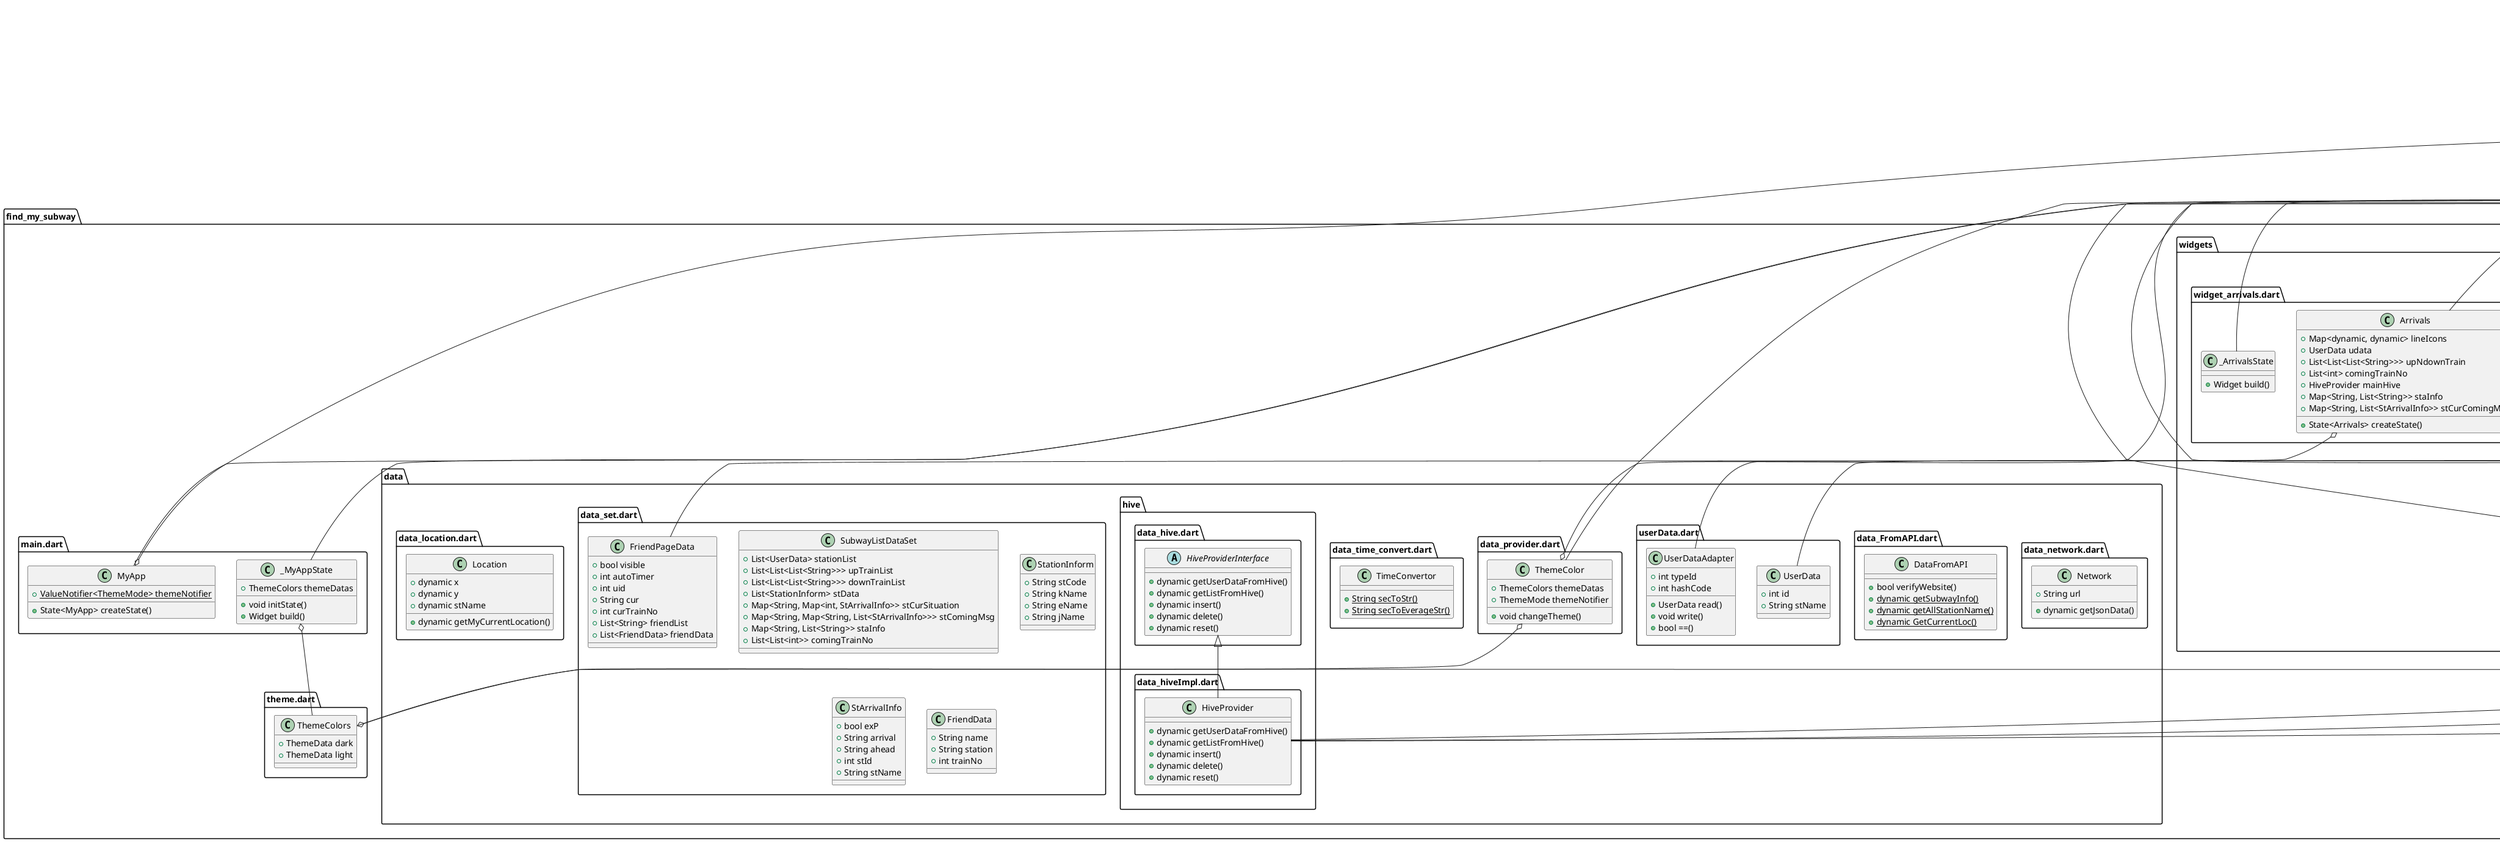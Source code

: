 @startuml
set namespaceSeparator ::

class "find_my_subway::home_screen_navi.dart::HomeScr" {
  +State<HomeScr> createState()
}

"flutter::src::widgets::framework.dart::StatefulWidget" <|-- "find_my_subway::home_screen_navi.dart::HomeScr"

class "find_my_subway::home_screen_navi.dart::_HomeScrState" {
  -int _curPage
  -List<Widget> _widgetPages
  -void _onTapPageChange()
  +Widget build()
}

"flutter::src::widgets::framework.dart::State" <|-- "find_my_subway::home_screen_navi.dart::_HomeScrState"

class "find_my_subway::firebase_options.dart::DefaultFirebaseOptions" {
  {static} +FirebaseOptions web
  {static} +FirebaseOptions android
  {static} +FirebaseOptions ios
  {static} +FirebaseOptions currentPlatform
}

"find_my_subway::firebase_options.dart::DefaultFirebaseOptions" o-- "firebase_core_platform_interface::firebase_core_platform_interface.dart::FirebaseOptions"

class "find_my_subway::main.dart::MyApp" {
  {static} +ValueNotifier<ThemeMode> themeNotifier
  +State<MyApp> createState()
}

"find_my_subway::main.dart::MyApp" o-- "flutter::src::foundation::change_notifier.dart::ValueNotifier<ThemeMode>"
"flutter::src::widgets::framework.dart::StatefulWidget" <|-- "find_my_subway::main.dart::MyApp"

class "find_my_subway::main.dart::_MyAppState" {
  +ThemeColors themeDatas
  +void initState()
  +Widget build()
}

"find_my_subway::main.dart::_MyAppState" o-- "find_my_subway::theme.dart::ThemeColors"
"flutter::src::widgets::framework.dart::State" <|-- "find_my_subway::main.dart::_MyAppState"

class "find_my_subway::data::data_network.dart::Network" {
  +String url
  +dynamic getJsonData()
}

class "find_my_subway::data::data_FromAPI.dart::DataFromAPI" {
  +bool verifyWebsite()
  {static} +dynamic getSubwayInfo()
  {static} +dynamic getAllStationName()
  {static} +dynamic GetCurrentLoc()
}

class "find_my_subway::data::data_provider.dart::ThemeColor" {
  +ThemeColors themeDatas
  +ThemeMode themeNotifier
  +void changeTheme()
}

"find_my_subway::data::data_provider.dart::ThemeColor" o-- "find_my_subway::theme.dart::ThemeColors"
"find_my_subway::data::data_provider.dart::ThemeColor" o-- "flutter::src::material::app.dart::ThemeMode"
"flutter::src::foundation::change_notifier.dart::ChangeNotifier" <|-- "find_my_subway::data::data_provider.dart::ThemeColor"

class "find_my_subway::data::userData.dart::UserData" {
  +int id
  +String stName
}

class "find_my_subway::data::userData.dart::UserDataAdapter" {
  +int typeId
  +int hashCode
  +UserData read()
  +void write()
  +bool ==()
}

"hive::hive.dart::TypeAdapter" <|-- "find_my_subway::data::userData.dart::UserDataAdapter"

class "find_my_subway::data::data_time_convert.dart::TimeConvertor" {
  {static} +String secToStr()
  {static} +String secToEverageStr()
}

abstract class "find_my_subway::data::hive::data_hive.dart::HiveProviderInterface" {
  +dynamic getUserDataFromHive()
  +dynamic getListFromHive()
  +dynamic insert()
  +dynamic delete()
  +dynamic reset()
}

class "find_my_subway::data::hive::data_hiveImpl.dart::HiveProvider" {
  +dynamic getUserDataFromHive()
  +dynamic getListFromHive()
  +dynamic insert()
  +dynamic delete()
  +dynamic reset()
}

"find_my_subway::data::hive::data_hive.dart::HiveProviderInterface" <|-- "find_my_subway::data::hive::data_hiveImpl.dart::HiveProvider"

class "find_my_subway::data::data_set.dart::SubwayListDataSet" {
  +List<UserData> stationList
  +List<List<List<String>>> upTrainList
  +List<List<List<String>>> downTrainList
  +List<StationInform> stData
  +Map<String, Map<int, StArrivalInfo>> stCurSituation
  +Map<String, Map<String, List<StArrivalInfo>>> stComingMsg
  +Map<String, List<String>> staInfo
  +List<List<int>> comingTrainNo
}

class "find_my_subway::data::data_set.dart::StationInform" {
  +String stCode
  +String kName
  +String eName
  +String jName
}

class "find_my_subway::data::data_set.dart::StArrivalInfo" {
  +bool exP
  +String arrival
  +String ahead
  +int stId
  +String stName
}

class "find_my_subway::data::data_set.dart::FriendData" {
  +String name
  +String station
  +int trainNo
}

class "find_my_subway::data::data_set.dart::FriendPageData" {
  +bool visible
  +int autoTimer
  +int uid
  +String cur
  +int curTrainNo
  +List<String> friendList
  +List<FriendData> friendData
}

class "find_my_subway::data::data_location.dart::Location" {
  +dynamic x
  +dynamic y
  +dynamic stName
  +dynamic getMyCurrentLocation()
}

class "find_my_subway::pages::page_whereAmI.dart::WhereAmI" {
  +State<WhereAmI> createState()
}

"flutter::src::widgets::framework.dart::StatefulWidget" <|-- "find_my_subway::pages::page_whereAmI.dart::WhereAmI"

class "find_my_subway::pages::page_whereAmI.dart::_WhereAmIState" {
  +dynamic loadData
  +FirebaseFirestore firestore
  -Timer _timer
  +FriendPageData friendpd
  +String? friendUid
  +void initState()
  +void autoRefresh()
  -dynamic _AddFriendPopUp()
  +Widget build()
  +dynamic friendPageLoad()
}

"find_my_subway::pages::page_whereAmI.dart::_WhereAmIState" o-- "cloud_firestore::cloud_firestore.dart::FirebaseFirestore"
"find_my_subway::pages::page_whereAmI.dart::_WhereAmIState" o-- "dart::async::Timer"
"find_my_subway::pages::page_whereAmI.dart::_WhereAmIState" o-- "find_my_subway::data::data_set.dart::FriendPageData"
"flutter::src::widgets::framework.dart::State" <|-- "find_my_subway::pages::page_whereAmI.dart::_WhereAmIState"

class "find_my_subway::pages::page_favorite.dart::FavoritePage" {
  +State<FavoritePage> createState()
}

"flutter::src::widgets::framework.dart::StatefulWidget" <|-- "find_my_subway::pages::page_favorite.dart::FavoritePage"

class "find_my_subway::pages::page_favorite.dart::FavoritePageState" {
  +dynamic infoList
  +dynamic stationData
  +HiveProvider mainHive
  +Box<dynamic> box
  -Timer _timer
  +bool wantKeepAlive
  +void dispose()
  +void initState()
  +void autoRefresh()
  +Widget build()
}

"find_my_subway::pages::page_favorite.dart::FavoritePageState" o-- "find_my_subway::data::hive::data_hiveImpl.dart::HiveProvider"
"find_my_subway::pages::page_favorite.dart::FavoritePageState" o-- "hive::hive.dart::Box<dynamic>"
"find_my_subway::pages::page_favorite.dart::FavoritePageState" o-- "dart::async::Timer"
"flutter::src::widgets::framework.dart::State" <|-- "find_my_subway::pages::page_favorite.dart::FavoritePageState"
"flutter::src::widgets::automatic_keep_alive.dart::AutomaticKeepAliveClientMixin" <|-- "find_my_subway::pages::page_favorite.dart::FavoritePageState"

class "find_my_subway::pages::page_option.dart::OptionPage" {
  +State<OptionPage> createState()
}

"flutter::src::widgets::framework.dart::StatefulWidget" <|-- "find_my_subway::pages::page_option.dart::OptionPage"

class "find_my_subway::pages::page_option.dart::_OptionPageState" {
  +FirebaseFirestore firestore
  +ThemeItem? selectedMenu
  +Box<dynamic> box
  -dynamic _AddFriendPopUp()
  +Widget build()
}

"find_my_subway::pages::page_option.dart::_OptionPageState" o-- "cloud_firestore::cloud_firestore.dart::FirebaseFirestore"
"find_my_subway::pages::page_option.dart::_OptionPageState" o-- "find_my_subway::pages::page_option.dart::ThemeItem"
"find_my_subway::pages::page_option.dart::_OptionPageState" o-- "hive::hive.dart::Box<dynamic>"
"flutter::src::widgets::framework.dart::State" <|-- "find_my_subway::pages::page_option.dart::_OptionPageState"

class "find_my_subway::pages::page_option.dart::ThemeItem" {
  +int index
  {static} +List<ThemeItem> values
  {static} +ThemeItem lightTheme
  {static} +ThemeItem darkTheme
  {static} +ThemeItem systemDefault
}

"find_my_subway::pages::page_option.dart::ThemeItem" o-- "find_my_subway::pages::page_option.dart::ThemeItem"
"dart::core::Enum" <|-- "find_my_subway::pages::page_option.dart::ThemeItem"

class "find_my_subway::pages::page_timer.dart::SubwayTimer" {
  +State<SubwayTimer> createState()
}

"flutter::src::widgets::framework.dart::StatefulWidget" <|-- "find_my_subway::pages::page_timer.dart::SubwayTimer"

class "find_my_subway::pages::page_timer.dart::_SubwayTimerState" {
  +Icon iconStartAndPause
  +String strTime
  +List<String> timeList
  +Box<dynamic> box
  +void initState()
  +Widget build()
}

"find_my_subway::pages::page_timer.dart::_SubwayTimerState" o-- "flutter::src::widgets::icon.dart::Icon"
"find_my_subway::pages::page_timer.dart::_SubwayTimerState" o-- "hive::hive.dart::Box<dynamic>"
"flutter::src::widgets::framework.dart::State" <|-- "find_my_subway::pages::page_timer.dart::_SubwayTimerState"

class "find_my_subway::widgets::widget_arrivals.dart::Arrivals" {
  +Map<dynamic, dynamic> lineIcons
  +UserData udata
  +List<List<List<String>>> upNdownTrain
  +List<int> comingTrainNo
  +HiveProvider mainHive
  +Map<String, List<String>> staInfo
  +Map<String, List<StArrivalInfo>> stCurComingMsg
  +State<Arrivals> createState()
}

"find_my_subway::widgets::widget_arrivals.dart::Arrivals" o-- "find_my_subway::data::userData.dart::UserData"
"find_my_subway::widgets::widget_arrivals.dart::Arrivals" o-- "find_my_subway::data::hive::data_hiveImpl.dart::HiveProvider"
"flutter::src::widgets::framework.dart::StatefulWidget" <|-- "find_my_subway::widgets::widget_arrivals.dart::Arrivals"

class "find_my_subway::widgets::widget_arrivals.dart::_ArrivalsState" {
  +Widget build()
}

"flutter::src::widgets::framework.dart::State" <|-- "find_my_subway::widgets::widget_arrivals.dart::_ArrivalsState"

class "find_my_subway::widgets::widget_appbar.dart::Appbars" {
  +String titleName
  +Size preferredSize
  +Widget build()
}

"find_my_subway::widgets::widget_appbar.dart::Appbars" o-- "dart::ui::Size"
"flutter::src::widgets::framework.dart::StatelessWidget" <|-- "find_my_subway::widgets::widget_appbar.dart::Appbars"
"flutter::src::widgets::preferred_size.dart::PreferredSizeWidget" <|-- "find_my_subway::widgets::widget_appbar.dart::Appbars"

class "find_my_subway::widgets::widget_appbar.dart::SearchAppbar" {
  +String titleName
  +HiveProvider mainHive
  +List<StationInform> data
  +ThemeData curTheme
  +Size preferredSize
  +Widget build()
}

"find_my_subway::widgets::widget_appbar.dart::SearchAppbar" o-- "find_my_subway::data::hive::data_hiveImpl.dart::HiveProvider"
"find_my_subway::widgets::widget_appbar.dart::SearchAppbar" o-- "flutter::src::material::theme_data.dart::ThemeData"
"find_my_subway::widgets::widget_appbar.dart::SearchAppbar" o-- "dart::ui::Size"
"flutter::src::widgets::framework.dart::StatelessWidget" <|-- "find_my_subway::widgets::widget_appbar.dart::SearchAppbar"
"flutter::src::widgets::preferred_size.dart::PreferredSizeWidget" <|-- "find_my_subway::widgets::widget_appbar.dart::SearchAppbar"

class "find_my_subway::widgets::widget_arrivals::widget_line_iconImpl.dart::IconBundang" {
  +Widget build()
}

"flutter::src::widgets::framework.dart::StatelessWidget" <|-- "find_my_subway::widgets::widget_arrivals::widget_line_iconImpl.dart::IconBundang"
"find_my_subway::widgets::widget_arrivals::widget_line_icon.dart::LineIcon" <|-- "find_my_subway::widgets::widget_arrivals::widget_line_iconImpl.dart::IconBundang"

class "find_my_subway::widgets::widget_arrivals::widget_line_iconImpl.dart::SmallBundangIcon" {
  +Widget build()
}

"flutter::src::widgets::framework.dart::StatelessWidget" <|-- "find_my_subway::widgets::widget_arrivals::widget_line_iconImpl.dart::SmallBundangIcon"
"find_my_subway::widgets::widget_arrivals::widget_line_icon.dart::LineIcon" <|-- "find_my_subway::widgets::widget_arrivals::widget_line_iconImpl.dart::SmallBundangIcon"

class "find_my_subway::widgets::widget_arrivals::widget_detail_of_station.dart::StaDetail" {
  +List<List<List<String>>> upNdownTrain
  +State<StaDetail> createState()
}

"flutter::src::widgets::framework.dart::StatefulWidget" <|-- "find_my_subway::widgets::widget_arrivals::widget_detail_of_station.dart::StaDetail"

class "find_my_subway::widgets::widget_arrivals::widget_detail_of_station.dart::_StaDetailState" {
  +Widget build()
}

"flutter::src::widgets::framework.dart::State" <|-- "find_my_subway::widgets::widget_arrivals::widget_detail_of_station.dart::_StaDetailState"

class "find_my_subway::widgets::widget_arrivals::widget_new_station_name.dart::NewStationName" {
  +String stName
  +String prevName
  +String nextName
  +Widget build()
}

"flutter::src::widgets::framework.dart::StatelessWidget" <|-- "find_my_subway::widgets::widget_arrivals::widget_new_station_name.dart::NewStationName"

class "find_my_subway::widgets::widget_arrivals::widget_location.dart::SubwayLocationInfo" {
  +List<StationInform> stData
  +int curSt
  +Map<String, Map<int, StArrivalInfo>> stStatus
  +String subwayIcon
  +bool checkValidity()
  +Widget build()
}

"flutter::src::widgets::framework.dart::StatelessWidget" <|-- "find_my_subway::widgets::widget_arrivals::widget_location.dart::SubwayLocationInfo"

class "find_my_subway::widgets::widget_arrivals::widget_location.dart::NormalLine" {
  +Widget build()
}

"flutter::src::widgets::framework.dart::StatelessWidget" <|-- "find_my_subway::widgets::widget_arrivals::widget_location.dart::NormalLine"

class "find_my_subway::widgets::widget_arrivals::widget_station_name.dart::StationName" {
  +String stName
  +Widget build()
}

"flutter::src::widgets::framework.dart::StatelessWidget" <|-- "find_my_subway::widgets::widget_arrivals::widget_station_name.dart::StationName"

abstract class "find_my_subway::widgets::widget_arrivals::widget_line_icon.dart::LineIcon" {
  +Widget build()
}

class "find_my_subway::widgets::widget_arrivals::widget_new_detail.dart::NewStaDetail" {
  +List<List<List<String>>> upNdownTrain
  +List<int> comingTrainNo
  +Map<String, List<StArrivalInfo>> stComingMsg
  +State<NewStaDetail> createState()
}

"flutter::src::widgets::framework.dart::StatefulWidget" <|-- "find_my_subway::widgets::widget_arrivals::widget_new_detail.dart::NewStaDetail"

class "find_my_subway::widgets::widget_arrivals::widget_new_detail.dart::_NewStaDetailState" {
  +List<String> ahead
  +List<String> direct
  +FirebaseFirestore firestore
  +int uid
  +int cur
  +Box<dynamic> box
  +Widget build()
}

"find_my_subway::widgets::widget_arrivals::widget_new_detail.dart::_NewStaDetailState" o-- "cloud_firestore::cloud_firestore.dart::FirebaseFirestore"
"find_my_subway::widgets::widget_arrivals::widget_new_detail.dart::_NewStaDetailState" o-- "hive::hive.dart::Box<dynamic>"
"flutter::src::widgets::framework.dart::State" <|-- "find_my_subway::widgets::widget_arrivals::widget_new_detail.dart::_NewStaDetailState"

class "find_my_subway::theme.dart::ThemeColors" {
  +ThemeData dark
  +ThemeData light
}

"find_my_subway::theme.dart::ThemeColors" o-- "flutter::src::material::theme_data.dart::ThemeData"


@enduml
